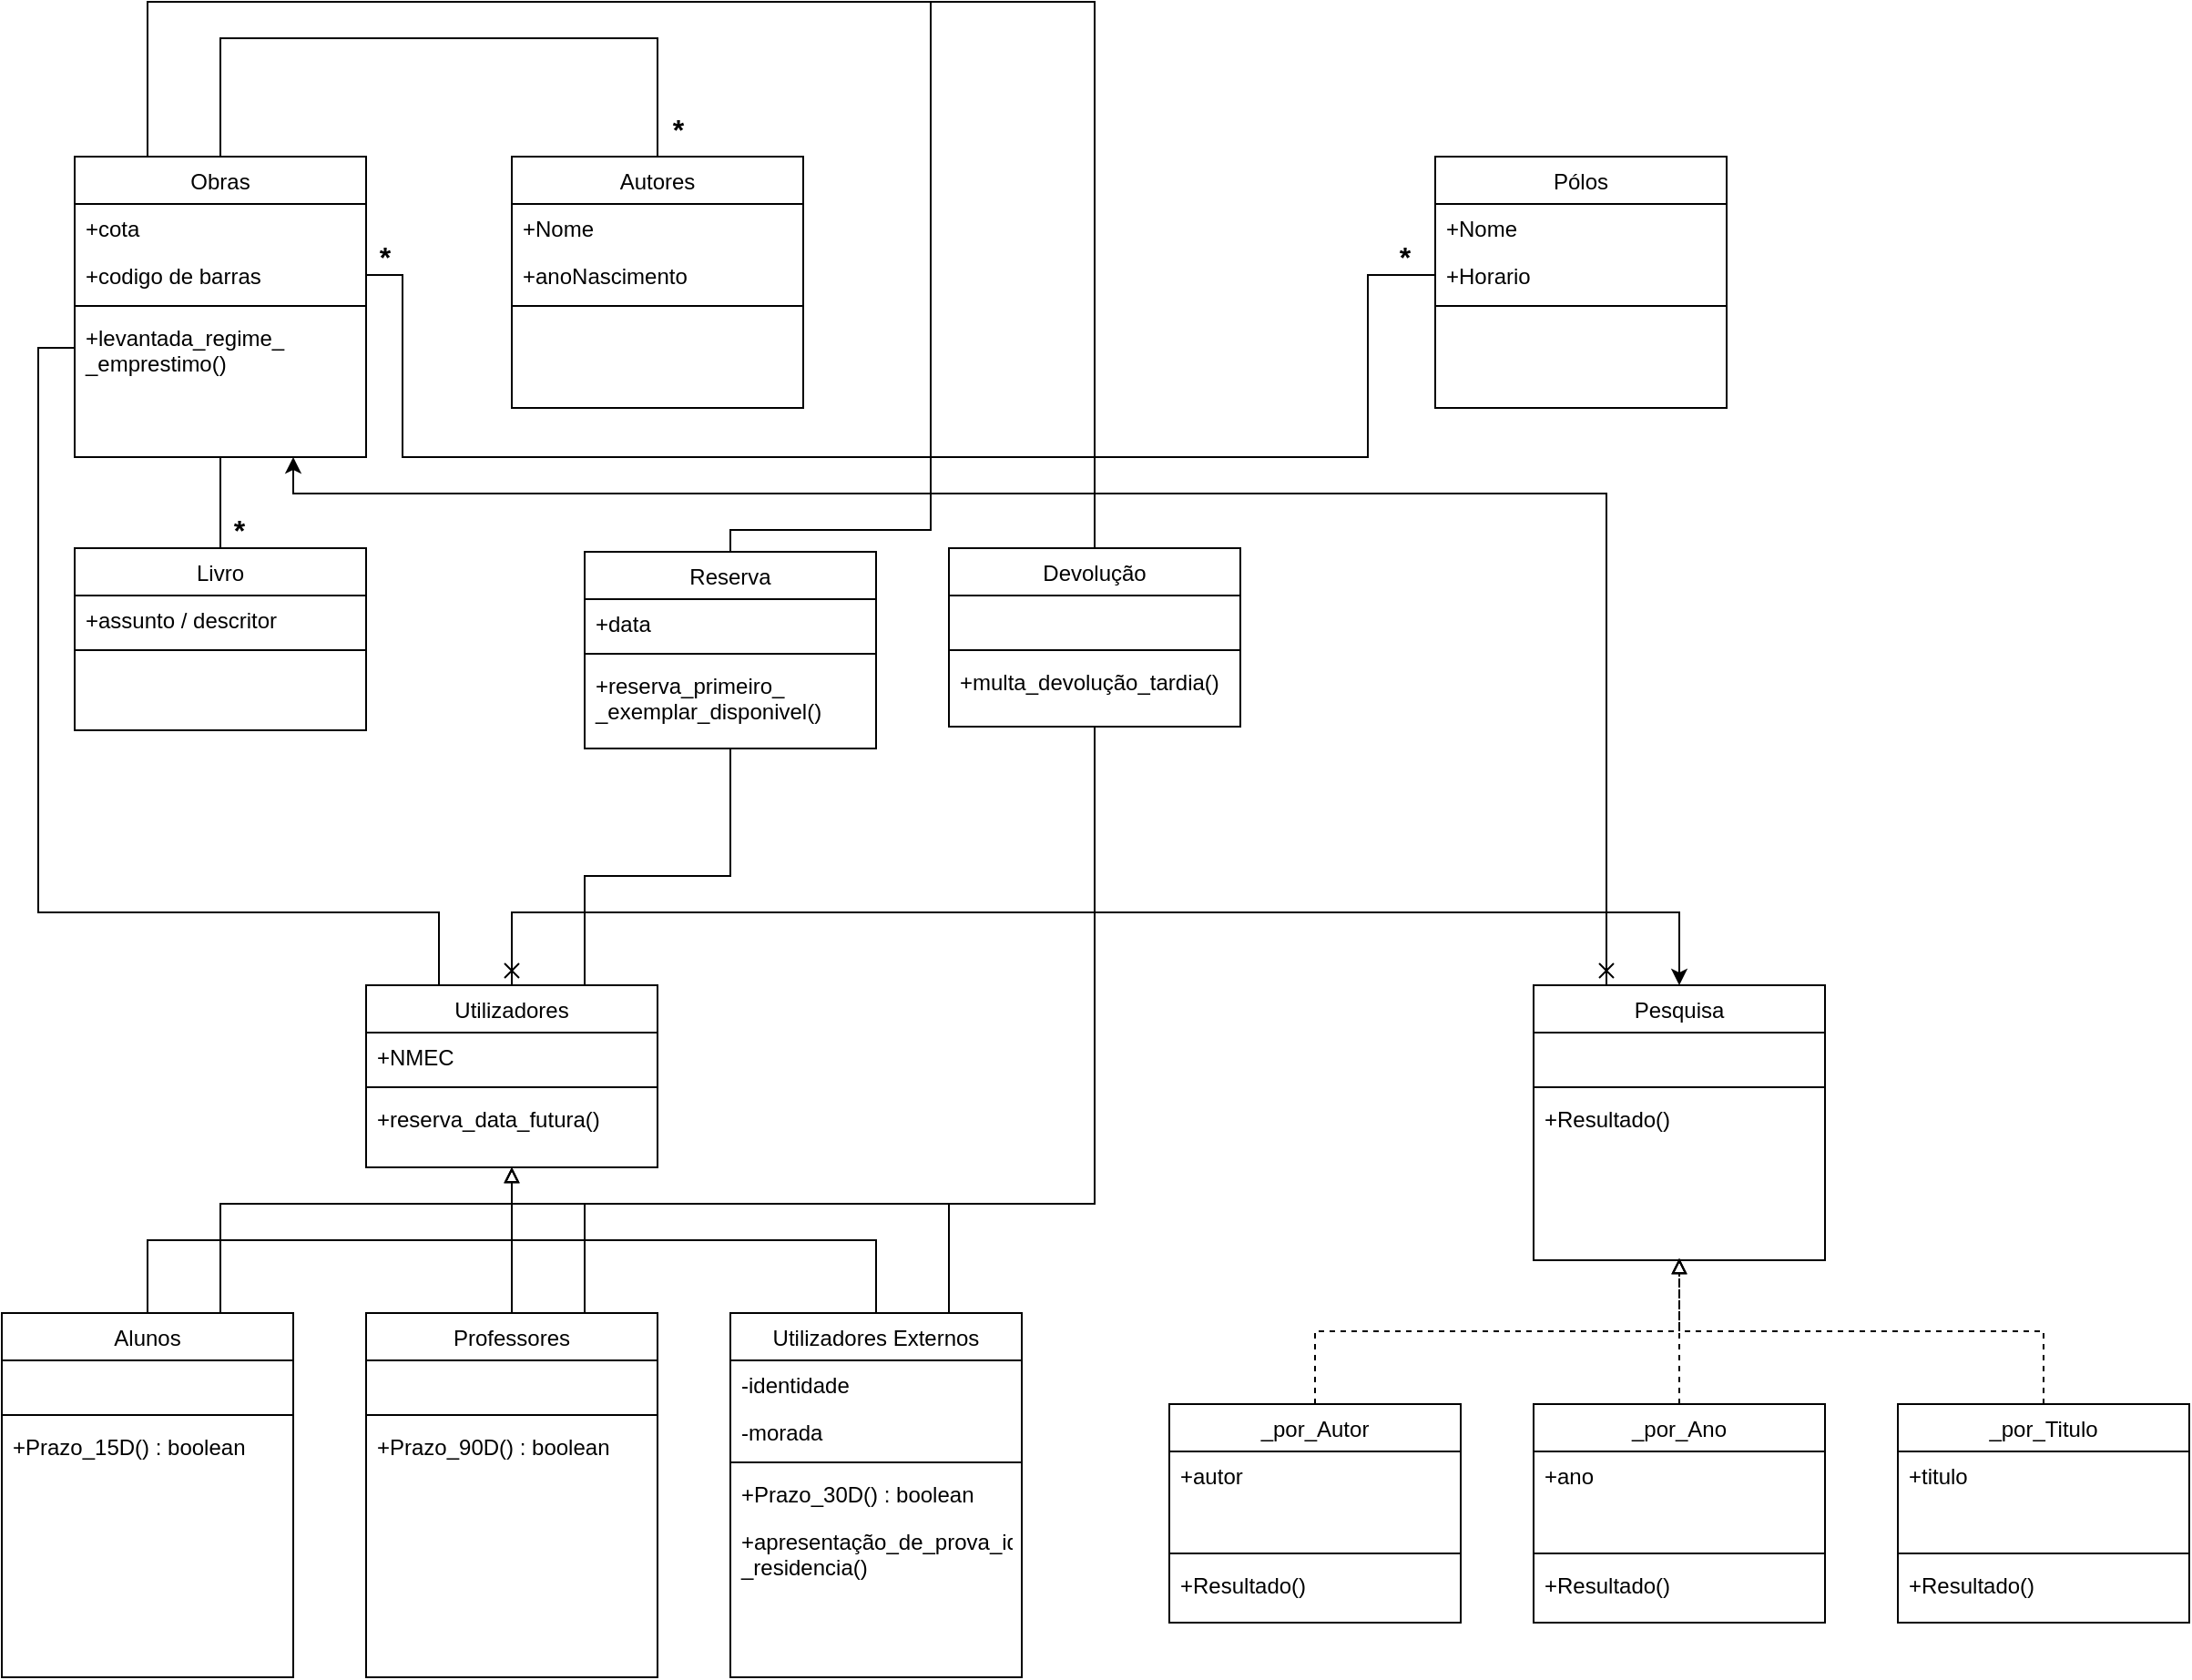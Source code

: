 <mxfile version="16.5.1" type="device" pages="2"><diagram id="C5RBs43oDa-KdzZeNtuy" name="3.2"><mxGraphModel dx="914" dy="857" grid="1" gridSize="10" guides="1" tooltips="1" connect="1" arrows="1" fold="1" page="1" pageScale="1" pageWidth="827" pageHeight="1169" math="0" shadow="0"><root><mxCell id="WIyWlLk6GJQsqaUBKTNV-0"/><mxCell id="WIyWlLk6GJQsqaUBKTNV-1" parent="WIyWlLk6GJQsqaUBKTNV-0"/><mxCell id="gRvbrxSBu24EWQDbQ87c-73" style="edgeStyle=none;rounded=0;orthogonalLoop=1;jettySize=auto;html=1;exitX=0.5;exitY=0;exitDx=0;exitDy=0;entryX=0.5;entryY=0;entryDx=0;entryDy=0;endArrow=none;endFill=0;" edge="1" parent="WIyWlLk6GJQsqaUBKTNV-1" source="gRvbrxSBu24EWQDbQ87c-0" target="gRvbrxSBu24EWQDbQ87c-6"><mxGeometry relative="1" as="geometry"><Array as="points"><mxPoint x="160" y="520"/><mxPoint x="400" y="520"/></Array></mxGeometry></mxCell><mxCell id="ufTHXA8RMbtokE_tUK9N-24" style="edgeStyle=none;rounded=0;sketch=0;orthogonalLoop=1;jettySize=auto;html=1;exitX=0.75;exitY=1;exitDx=0;exitDy=0;entryX=0.25;entryY=0;entryDx=0;entryDy=0;shadow=0;labelBackgroundColor=#FFFFCC;endArrow=cross;endFill=0;startArrow=classic;startFill=1;" edge="1" parent="WIyWlLk6GJQsqaUBKTNV-1" source="gRvbrxSBu24EWQDbQ87c-0" target="gRvbrxSBu24EWQDbQ87c-79"><mxGeometry relative="1" as="geometry"><Array as="points"><mxPoint x="200" y="770"/><mxPoint x="921" y="770"/></Array></mxGeometry></mxCell><mxCell id="gRvbrxSBu24EWQDbQ87c-0" value="Obras" style="swimlane;fontStyle=0;align=center;verticalAlign=top;childLayout=stackLayout;horizontal=1;startSize=26;horizontalStack=0;resizeParent=1;resizeLast=0;collapsible=1;marginBottom=0;rounded=0;shadow=0;strokeWidth=1;" vertex="1" parent="WIyWlLk6GJQsqaUBKTNV-1"><mxGeometry x="80" y="585" width="160" height="165" as="geometry"><mxRectangle x="130" y="380" width="160" height="26" as="alternateBounds"/></mxGeometry></mxCell><mxCell id="gRvbrxSBu24EWQDbQ87c-1" value="+cota" style="text;align=left;verticalAlign=top;spacingLeft=4;spacingRight=4;overflow=hidden;rotatable=0;points=[[0,0.5],[1,0.5]];portConstraint=eastwest;" vertex="1" parent="gRvbrxSBu24EWQDbQ87c-0"><mxGeometry y="26" width="160" height="26" as="geometry"/></mxCell><mxCell id="gRvbrxSBu24EWQDbQ87c-2" value="+codigo de barras" style="text;align=left;verticalAlign=top;spacingLeft=4;spacingRight=4;overflow=hidden;rotatable=0;points=[[0,0.5],[1,0.5]];portConstraint=eastwest;rounded=0;shadow=0;html=0;" vertex="1" parent="gRvbrxSBu24EWQDbQ87c-0"><mxGeometry y="52" width="160" height="26" as="geometry"/></mxCell><mxCell id="gRvbrxSBu24EWQDbQ87c-3" value="" style="line;html=1;strokeWidth=1;align=left;verticalAlign=middle;spacingTop=-1;spacingLeft=3;spacingRight=3;rotatable=0;labelPosition=right;points=[];portConstraint=eastwest;" vertex="1" parent="gRvbrxSBu24EWQDbQ87c-0"><mxGeometry y="78" width="160" height="8" as="geometry"/></mxCell><mxCell id="gRvbrxSBu24EWQDbQ87c-5" value="+levantada_regime_&#10;_emprestimo()" style="text;align=left;verticalAlign=top;spacingLeft=4;spacingRight=4;overflow=hidden;rotatable=0;points=[[0,0.5],[1,0.5]];portConstraint=eastwest;" vertex="1" parent="gRvbrxSBu24EWQDbQ87c-0"><mxGeometry y="86" width="160" height="44" as="geometry"/></mxCell><mxCell id="gRvbrxSBu24EWQDbQ87c-6" value="Autores" style="swimlane;fontStyle=0;align=center;verticalAlign=top;childLayout=stackLayout;horizontal=1;startSize=26;horizontalStack=0;resizeParent=1;resizeLast=0;collapsible=1;marginBottom=0;rounded=0;shadow=0;strokeWidth=1;" vertex="1" parent="WIyWlLk6GJQsqaUBKTNV-1"><mxGeometry x="320" y="585" width="160" height="138" as="geometry"><mxRectangle x="130" y="380" width="160" height="26" as="alternateBounds"/></mxGeometry></mxCell><mxCell id="gRvbrxSBu24EWQDbQ87c-7" value="+Nome" style="text;align=left;verticalAlign=top;spacingLeft=4;spacingRight=4;overflow=hidden;rotatable=0;points=[[0,0.5],[1,0.5]];portConstraint=eastwest;" vertex="1" parent="gRvbrxSBu24EWQDbQ87c-6"><mxGeometry y="26" width="160" height="26" as="geometry"/></mxCell><mxCell id="gRvbrxSBu24EWQDbQ87c-8" value="+anoNascimento" style="text;align=left;verticalAlign=top;spacingLeft=4;spacingRight=4;overflow=hidden;rotatable=0;points=[[0,0.5],[1,0.5]];portConstraint=eastwest;rounded=0;shadow=0;html=0;" vertex="1" parent="gRvbrxSBu24EWQDbQ87c-6"><mxGeometry y="52" width="160" height="26" as="geometry"/></mxCell><mxCell id="gRvbrxSBu24EWQDbQ87c-9" value="" style="line;html=1;strokeWidth=1;align=left;verticalAlign=middle;spacingTop=-1;spacingLeft=3;spacingRight=3;rotatable=0;labelPosition=right;points=[];portConstraint=eastwest;" vertex="1" parent="gRvbrxSBu24EWQDbQ87c-6"><mxGeometry y="78" width="160" height="8" as="geometry"/></mxCell><mxCell id="ufTHXA8RMbtokE_tUK9N-30" style="edgeStyle=orthogonalEdgeStyle;rounded=0;sketch=0;orthogonalLoop=1;jettySize=auto;html=1;exitX=0.75;exitY=0;exitDx=0;exitDy=0;entryX=0.5;entryY=1;entryDx=0;entryDy=0;shadow=0;labelBackgroundColor=#FFFFCC;startArrow=none;startFill=0;endArrow=none;endFill=0;" edge="1" parent="WIyWlLk6GJQsqaUBKTNV-1" source="gRvbrxSBu24EWQDbQ87c-12" target="ufTHXA8RMbtokE_tUK9N-26"><mxGeometry relative="1" as="geometry"><Array as="points"><mxPoint x="360" y="980"/><mxPoint x="440" y="980"/></Array></mxGeometry></mxCell><mxCell id="gRvbrxSBu24EWQDbQ87c-12" value="Utilizadores" style="swimlane;fontStyle=0;align=center;verticalAlign=top;childLayout=stackLayout;horizontal=1;startSize=26;horizontalStack=0;resizeParent=1;resizeLast=0;collapsible=1;marginBottom=0;rounded=0;shadow=0;strokeWidth=1;" vertex="1" parent="WIyWlLk6GJQsqaUBKTNV-1"><mxGeometry x="240" y="1040" width="160" height="100" as="geometry"><mxRectangle x="130" y="380" width="160" height="26" as="alternateBounds"/></mxGeometry></mxCell><mxCell id="gRvbrxSBu24EWQDbQ87c-13" value="+NMEC" style="text;align=left;verticalAlign=top;spacingLeft=4;spacingRight=4;overflow=hidden;rotatable=0;points=[[0,0.5],[1,0.5]];portConstraint=eastwest;" vertex="1" parent="gRvbrxSBu24EWQDbQ87c-12"><mxGeometry y="26" width="160" height="26" as="geometry"/></mxCell><mxCell id="gRvbrxSBu24EWQDbQ87c-15" value="" style="line;html=1;strokeWidth=1;align=left;verticalAlign=middle;spacingTop=-1;spacingLeft=3;spacingRight=3;rotatable=0;labelPosition=right;points=[];portConstraint=eastwest;" vertex="1" parent="gRvbrxSBu24EWQDbQ87c-12"><mxGeometry y="52" width="160" height="8" as="geometry"/></mxCell><mxCell id="gRvbrxSBu24EWQDbQ87c-61" value="+reserva_data_futura()" style="text;align=left;verticalAlign=top;spacingLeft=4;spacingRight=4;overflow=hidden;rotatable=0;points=[[0,0.5],[1,0.5]];portConstraint=eastwest;" vertex="1" parent="gRvbrxSBu24EWQDbQ87c-12"><mxGeometry y="60" width="160" height="26" as="geometry"/></mxCell><mxCell id="gRvbrxSBu24EWQDbQ87c-77" style="edgeStyle=none;rounded=0;orthogonalLoop=1;jettySize=auto;html=1;exitX=0.5;exitY=0;exitDx=0;exitDy=0;fontSize=16;endArrow=none;endFill=0;" edge="1" parent="WIyWlLk6GJQsqaUBKTNV-1" source="gRvbrxSBu24EWQDbQ87c-23" target="gRvbrxSBu24EWQDbQ87c-0"><mxGeometry relative="1" as="geometry"/></mxCell><mxCell id="gRvbrxSBu24EWQDbQ87c-23" value="Livro" style="swimlane;fontStyle=0;align=center;verticalAlign=top;childLayout=stackLayout;horizontal=1;startSize=26;horizontalStack=0;resizeParent=1;resizeLast=0;collapsible=1;marginBottom=0;rounded=0;shadow=0;strokeWidth=1;" vertex="1" parent="WIyWlLk6GJQsqaUBKTNV-1"><mxGeometry x="80" y="800" width="160" height="100" as="geometry"><mxRectangle x="130" y="380" width="160" height="26" as="alternateBounds"/></mxGeometry></mxCell><mxCell id="gRvbrxSBu24EWQDbQ87c-24" value="+assunto / descritor" style="text;align=left;verticalAlign=top;spacingLeft=4;spacingRight=4;overflow=hidden;rotatable=0;points=[[0,0.5],[1,0.5]];portConstraint=eastwest;" vertex="1" parent="gRvbrxSBu24EWQDbQ87c-23"><mxGeometry y="26" width="160" height="26" as="geometry"/></mxCell><mxCell id="gRvbrxSBu24EWQDbQ87c-26" value="" style="line;html=1;strokeWidth=1;align=left;verticalAlign=middle;spacingTop=-1;spacingLeft=3;spacingRight=3;rotatable=0;labelPosition=right;points=[];portConstraint=eastwest;" vertex="1" parent="gRvbrxSBu24EWQDbQ87c-23"><mxGeometry y="52" width="160" height="8" as="geometry"/></mxCell><mxCell id="gRvbrxSBu24EWQDbQ87c-70" style="rounded=0;orthogonalLoop=1;jettySize=auto;html=1;exitX=0.5;exitY=0;exitDx=0;exitDy=0;endArrow=block;endFill=0;" edge="1" parent="WIyWlLk6GJQsqaUBKTNV-1" source="gRvbrxSBu24EWQDbQ87c-29"><mxGeometry relative="1" as="geometry"><mxPoint x="320" y="1140" as="targetPoint"/><Array as="points"><mxPoint x="120" y="1180"/><mxPoint x="320" y="1180"/></Array></mxGeometry></mxCell><mxCell id="gRvbrxSBu24EWQDbQ87c-29" value="Alunos" style="swimlane;fontStyle=0;align=center;verticalAlign=top;childLayout=stackLayout;horizontal=1;startSize=26;horizontalStack=0;resizeParent=1;resizeLast=0;collapsible=1;marginBottom=0;rounded=0;shadow=0;strokeWidth=1;" vertex="1" parent="WIyWlLk6GJQsqaUBKTNV-1"><mxGeometry x="40" y="1220" width="160" height="200" as="geometry"><mxRectangle x="130" y="380" width="160" height="26" as="alternateBounds"/></mxGeometry></mxCell><mxCell id="gRvbrxSBu24EWQDbQ87c-30" value="    " style="text;align=left;verticalAlign=top;spacingLeft=4;spacingRight=4;overflow=hidden;rotatable=0;points=[[0,0.5],[1,0.5]];portConstraint=eastwest;" vertex="1" parent="gRvbrxSBu24EWQDbQ87c-29"><mxGeometry y="26" width="160" height="26" as="geometry"/></mxCell><mxCell id="gRvbrxSBu24EWQDbQ87c-32" value="" style="line;html=1;strokeWidth=1;align=left;verticalAlign=middle;spacingTop=-1;spacingLeft=3;spacingRight=3;rotatable=0;labelPosition=right;points=[];portConstraint=eastwest;" vertex="1" parent="gRvbrxSBu24EWQDbQ87c-29"><mxGeometry y="52" width="160" height="8" as="geometry"/></mxCell><mxCell id="ufTHXA8RMbtokE_tUK9N-32" value="+Prazo_15D() : boolean" style="text;align=left;verticalAlign=top;spacingLeft=4;spacingRight=4;overflow=hidden;rotatable=0;points=[[0,0.5],[1,0.5]];portConstraint=eastwest;" vertex="1" parent="gRvbrxSBu24EWQDbQ87c-29"><mxGeometry y="60" width="160" height="26" as="geometry"/></mxCell><mxCell id="gRvbrxSBu24EWQDbQ87c-69" style="edgeStyle=elbowEdgeStyle;rounded=0;orthogonalLoop=1;jettySize=auto;html=1;exitX=0.5;exitY=0;exitDx=0;exitDy=0;entryX=0.5;entryY=1;entryDx=0;entryDy=0;endArrow=block;endFill=0;" edge="1" parent="WIyWlLk6GJQsqaUBKTNV-1" source="gRvbrxSBu24EWQDbQ87c-37" target="gRvbrxSBu24EWQDbQ87c-12"><mxGeometry relative="1" as="geometry"/></mxCell><mxCell id="gRvbrxSBu24EWQDbQ87c-37" value="Professores" style="swimlane;fontStyle=0;align=center;verticalAlign=top;childLayout=stackLayout;horizontal=1;startSize=26;horizontalStack=0;resizeParent=1;resizeLast=0;collapsible=1;marginBottom=0;rounded=0;shadow=0;strokeWidth=1;" vertex="1" parent="WIyWlLk6GJQsqaUBKTNV-1"><mxGeometry x="240" y="1220" width="160" height="200" as="geometry"><mxRectangle x="130" y="380" width="160" height="26" as="alternateBounds"/></mxGeometry></mxCell><mxCell id="gRvbrxSBu24EWQDbQ87c-39" value="    " style="text;align=left;verticalAlign=top;spacingLeft=4;spacingRight=4;overflow=hidden;rotatable=0;points=[[0,0.5],[1,0.5]];portConstraint=eastwest;rounded=0;shadow=0;html=0;" vertex="1" parent="gRvbrxSBu24EWQDbQ87c-37"><mxGeometry y="26" width="160" height="26" as="geometry"/></mxCell><mxCell id="gRvbrxSBu24EWQDbQ87c-40" value="" style="line;html=1;strokeWidth=1;align=left;verticalAlign=middle;spacingTop=-1;spacingLeft=3;spacingRight=3;rotatable=0;labelPosition=right;points=[];portConstraint=eastwest;" vertex="1" parent="gRvbrxSBu24EWQDbQ87c-37"><mxGeometry y="52" width="160" height="8" as="geometry"/></mxCell><mxCell id="ufTHXA8RMbtokE_tUK9N-33" value="+Prazo_90D() : boolean" style="text;align=left;verticalAlign=top;spacingLeft=4;spacingRight=4;overflow=hidden;rotatable=0;points=[[0,0.5],[1,0.5]];portConstraint=eastwest;" vertex="1" parent="gRvbrxSBu24EWQDbQ87c-37"><mxGeometry y="60" width="160" height="26" as="geometry"/></mxCell><mxCell id="gRvbrxSBu24EWQDbQ87c-71" style="rounded=0;orthogonalLoop=1;jettySize=auto;html=1;exitX=0.5;exitY=0;exitDx=0;exitDy=0;endArrow=block;endFill=0;" edge="1" parent="WIyWlLk6GJQsqaUBKTNV-1" source="gRvbrxSBu24EWQDbQ87c-45"><mxGeometry relative="1" as="geometry"><mxPoint x="320" y="1140" as="targetPoint"/><Array as="points"><mxPoint x="520" y="1180"/><mxPoint x="320" y="1180"/></Array></mxGeometry></mxCell><mxCell id="gRvbrxSBu24EWQDbQ87c-45" value="Utilizadores Externos" style="swimlane;fontStyle=0;align=center;verticalAlign=top;childLayout=stackLayout;horizontal=1;startSize=26;horizontalStack=0;resizeParent=1;resizeLast=0;collapsible=1;marginBottom=0;rounded=0;shadow=0;strokeWidth=1;" vertex="1" parent="WIyWlLk6GJQsqaUBKTNV-1"><mxGeometry x="440" y="1220" width="160" height="200" as="geometry"><mxRectangle x="130" y="380" width="160" height="26" as="alternateBounds"/></mxGeometry></mxCell><mxCell id="gRvbrxSBu24EWQDbQ87c-47" value="-identidade" style="text;align=left;verticalAlign=top;spacingLeft=4;spacingRight=4;overflow=hidden;rotatable=0;points=[[0,0.5],[1,0.5]];portConstraint=eastwest;rounded=0;shadow=0;html=0;" vertex="1" parent="gRvbrxSBu24EWQDbQ87c-45"><mxGeometry y="26" width="160" height="26" as="geometry"/></mxCell><mxCell id="gRvbrxSBu24EWQDbQ87c-59" value="-morada" style="text;align=left;verticalAlign=top;spacingLeft=4;spacingRight=4;overflow=hidden;rotatable=0;points=[[0,0.5],[1,0.5]];portConstraint=eastwest;rounded=0;shadow=0;html=0;" vertex="1" parent="gRvbrxSBu24EWQDbQ87c-45"><mxGeometry y="52" width="160" height="26" as="geometry"/></mxCell><mxCell id="gRvbrxSBu24EWQDbQ87c-48" value="" style="line;html=1;strokeWidth=1;align=left;verticalAlign=middle;spacingTop=-1;spacingLeft=3;spacingRight=3;rotatable=0;labelPosition=right;points=[];portConstraint=eastwest;" vertex="1" parent="gRvbrxSBu24EWQDbQ87c-45"><mxGeometry y="78" width="160" height="8" as="geometry"/></mxCell><mxCell id="ufTHXA8RMbtokE_tUK9N-34" value="+Prazo_30D() : boolean" style="text;align=left;verticalAlign=top;spacingLeft=4;spacingRight=4;overflow=hidden;rotatable=0;points=[[0,0.5],[1,0.5]];portConstraint=eastwest;" vertex="1" parent="gRvbrxSBu24EWQDbQ87c-45"><mxGeometry y="86" width="160" height="26" as="geometry"/></mxCell><mxCell id="gRvbrxSBu24EWQDbQ87c-60" value="+apresentação_de_prova_id_&#10;_residencia()" style="text;align=left;verticalAlign=top;spacingLeft=4;spacingRight=4;overflow=hidden;rotatable=0;points=[[0,0.5],[1,0.5]];portConstraint=eastwest;rounded=0;shadow=0;html=0;" vertex="1" parent="gRvbrxSBu24EWQDbQ87c-45"><mxGeometry y="112" width="160" height="38" as="geometry"/></mxCell><mxCell id="ufTHXA8RMbtokE_tUK9N-36" style="edgeStyle=orthogonalEdgeStyle;rounded=0;sketch=0;orthogonalLoop=1;jettySize=auto;html=1;exitX=0.5;exitY=0;exitDx=0;exitDy=0;entryX=0.25;entryY=0;entryDx=0;entryDy=0;shadow=0;labelBackgroundColor=#FFFFCC;startArrow=none;startFill=0;endArrow=none;endFill=0;" edge="1" parent="WIyWlLk6GJQsqaUBKTNV-1" source="gRvbrxSBu24EWQDbQ87c-53" target="gRvbrxSBu24EWQDbQ87c-0"><mxGeometry relative="1" as="geometry"><Array as="points"><mxPoint x="640" y="500"/><mxPoint x="120" y="500"/></Array></mxGeometry></mxCell><mxCell id="ufTHXA8RMbtokE_tUK9N-37" style="edgeStyle=orthogonalEdgeStyle;rounded=0;sketch=0;orthogonalLoop=1;jettySize=auto;html=1;exitX=0.5;exitY=1;exitDx=0;exitDy=0;entryX=0.75;entryY=0;entryDx=0;entryDy=0;shadow=0;labelBackgroundColor=#FFFFCC;startArrow=none;startFill=0;endArrow=none;endFill=0;" edge="1" parent="WIyWlLk6GJQsqaUBKTNV-1" source="gRvbrxSBu24EWQDbQ87c-53" target="gRvbrxSBu24EWQDbQ87c-45"><mxGeometry relative="1" as="geometry"><Array as="points"><mxPoint x="640" y="1160"/><mxPoint x="560" y="1160"/></Array></mxGeometry></mxCell><mxCell id="ufTHXA8RMbtokE_tUK9N-39" style="edgeStyle=orthogonalEdgeStyle;rounded=0;sketch=0;orthogonalLoop=1;jettySize=auto;html=1;exitX=0.5;exitY=1;exitDx=0;exitDy=0;entryX=0.75;entryY=0;entryDx=0;entryDy=0;shadow=0;labelBackgroundColor=#FFFFCC;startArrow=none;startFill=0;endArrow=none;endFill=0;" edge="1" parent="WIyWlLk6GJQsqaUBKTNV-1" source="gRvbrxSBu24EWQDbQ87c-53" target="gRvbrxSBu24EWQDbQ87c-37"><mxGeometry relative="1" as="geometry"><Array as="points"><mxPoint x="640" y="1160"/><mxPoint x="360" y="1160"/></Array></mxGeometry></mxCell><mxCell id="ufTHXA8RMbtokE_tUK9N-40" style="edgeStyle=orthogonalEdgeStyle;rounded=0;sketch=0;orthogonalLoop=1;jettySize=auto;html=1;exitX=0.5;exitY=1;exitDx=0;exitDy=0;entryX=0.75;entryY=0;entryDx=0;entryDy=0;shadow=0;labelBackgroundColor=#FFFFCC;startArrow=none;startFill=0;endArrow=none;endFill=0;" edge="1" parent="WIyWlLk6GJQsqaUBKTNV-1" source="gRvbrxSBu24EWQDbQ87c-53" target="gRvbrxSBu24EWQDbQ87c-29"><mxGeometry relative="1" as="geometry"><Array as="points"><mxPoint x="640" y="1160"/><mxPoint x="160" y="1160"/></Array></mxGeometry></mxCell><mxCell id="gRvbrxSBu24EWQDbQ87c-53" value="Devolução" style="swimlane;fontStyle=0;align=center;verticalAlign=top;childLayout=stackLayout;horizontal=1;startSize=26;horizontalStack=0;resizeParent=1;resizeLast=0;collapsible=1;marginBottom=0;rounded=0;shadow=0;strokeWidth=1;" vertex="1" parent="WIyWlLk6GJQsqaUBKTNV-1"><mxGeometry x="560" y="800" width="160" height="98" as="geometry"><mxRectangle x="130" y="380" width="160" height="26" as="alternateBounds"/></mxGeometry></mxCell><mxCell id="gRvbrxSBu24EWQDbQ87c-55" value=" " style="text;align=left;verticalAlign=top;spacingLeft=4;spacingRight=4;overflow=hidden;rotatable=0;points=[[0,0.5],[1,0.5]];portConstraint=eastwest;rounded=0;shadow=0;html=0;" vertex="1" parent="gRvbrxSBu24EWQDbQ87c-53"><mxGeometry y="26" width="160" height="26" as="geometry"/></mxCell><mxCell id="gRvbrxSBu24EWQDbQ87c-56" value="" style="line;html=1;strokeWidth=1;align=left;verticalAlign=middle;spacingTop=-1;spacingLeft=3;spacingRight=3;rotatable=0;labelPosition=right;points=[];portConstraint=eastwest;" vertex="1" parent="gRvbrxSBu24EWQDbQ87c-53"><mxGeometry y="52" width="160" height="8" as="geometry"/></mxCell><mxCell id="gRvbrxSBu24EWQDbQ87c-58" value="+multa_devolução_tardia()" style="text;align=left;verticalAlign=top;spacingLeft=4;spacingRight=4;overflow=hidden;rotatable=0;points=[[0,0.5],[1,0.5]];portConstraint=eastwest;" vertex="1" parent="gRvbrxSBu24EWQDbQ87c-53"><mxGeometry y="60" width="160" height="26" as="geometry"/></mxCell><mxCell id="gRvbrxSBu24EWQDbQ87c-63" value="Pólos" style="swimlane;fontStyle=0;align=center;verticalAlign=top;childLayout=stackLayout;horizontal=1;startSize=26;horizontalStack=0;resizeParent=1;resizeLast=0;collapsible=1;marginBottom=0;rounded=0;shadow=0;strokeWidth=1;" vertex="1" parent="WIyWlLk6GJQsqaUBKTNV-1"><mxGeometry x="827" y="585" width="160" height="138" as="geometry"><mxRectangle x="130" y="380" width="160" height="26" as="alternateBounds"/></mxGeometry></mxCell><mxCell id="gRvbrxSBu24EWQDbQ87c-64" value="+Nome" style="text;align=left;verticalAlign=top;spacingLeft=4;spacingRight=4;overflow=hidden;rotatable=0;points=[[0,0.5],[1,0.5]];portConstraint=eastwest;" vertex="1" parent="gRvbrxSBu24EWQDbQ87c-63"><mxGeometry y="26" width="160" height="26" as="geometry"/></mxCell><mxCell id="gRvbrxSBu24EWQDbQ87c-65" value="+Horario" style="text;align=left;verticalAlign=top;spacingLeft=4;spacingRight=4;overflow=hidden;rotatable=0;points=[[0,0.5],[1,0.5]];portConstraint=eastwest;rounded=0;shadow=0;html=0;" vertex="1" parent="gRvbrxSBu24EWQDbQ87c-63"><mxGeometry y="52" width="160" height="26" as="geometry"/></mxCell><mxCell id="gRvbrxSBu24EWQDbQ87c-66" value="" style="line;html=1;strokeWidth=1;align=left;verticalAlign=middle;spacingTop=-1;spacingLeft=3;spacingRight=3;rotatable=0;labelPosition=right;points=[];portConstraint=eastwest;" vertex="1" parent="gRvbrxSBu24EWQDbQ87c-63"><mxGeometry y="78" width="160" height="8" as="geometry"/></mxCell><mxCell id="gRvbrxSBu24EWQDbQ87c-74" value="&lt;b&gt;&lt;font style=&quot;font-size: 16px&quot;&gt;*&lt;/font&gt;&lt;/b&gt;" style="text;html=1;resizable=0;autosize=1;align=center;verticalAlign=middle;points=[];fillColor=none;strokeColor=none;rounded=0;" vertex="1" parent="WIyWlLk6GJQsqaUBKTNV-1"><mxGeometry x="401" y="560" width="20" height="20" as="geometry"/></mxCell><mxCell id="gRvbrxSBu24EWQDbQ87c-78" value="&lt;b&gt;&lt;font style=&quot;font-size: 16px&quot;&gt;*&lt;/font&gt;&lt;/b&gt;" style="text;html=1;resizable=0;autosize=1;align=center;verticalAlign=middle;points=[];fillColor=none;strokeColor=none;rounded=0;" vertex="1" parent="WIyWlLk6GJQsqaUBKTNV-1"><mxGeometry x="160" y="780" width="20" height="20" as="geometry"/></mxCell><mxCell id="ufTHXA8RMbtokE_tUK9N-23" style="edgeStyle=none;rounded=0;sketch=0;orthogonalLoop=1;jettySize=auto;html=1;exitX=0.5;exitY=0;exitDx=0;exitDy=0;entryX=0.5;entryY=0;entryDx=0;entryDy=0;shadow=0;labelBackgroundColor=#FFFFCC;endArrow=cross;endFill=0;startArrow=classic;startFill=1;" edge="1" parent="WIyWlLk6GJQsqaUBKTNV-1" source="gRvbrxSBu24EWQDbQ87c-79" target="gRvbrxSBu24EWQDbQ87c-12"><mxGeometry relative="1" as="geometry"><Array as="points"><mxPoint x="961" y="1000"/><mxPoint x="640" y="1000"/><mxPoint x="320" y="1000"/></Array></mxGeometry></mxCell><mxCell id="gRvbrxSBu24EWQDbQ87c-79" value="Pesquisa" style="swimlane;fontStyle=0;align=center;verticalAlign=top;childLayout=stackLayout;horizontal=1;startSize=26;horizontalStack=0;resizeParent=1;resizeLast=0;collapsible=1;marginBottom=0;rounded=0;shadow=0;strokeWidth=1;" vertex="1" parent="WIyWlLk6GJQsqaUBKTNV-1"><mxGeometry x="881" y="1040" width="160" height="151" as="geometry"><mxRectangle x="130" y="380" width="160" height="26" as="alternateBounds"/></mxGeometry></mxCell><mxCell id="gRvbrxSBu24EWQDbQ87c-83" value=" " style="text;align=left;verticalAlign=top;spacingLeft=4;spacingRight=4;overflow=hidden;rotatable=0;points=[[0,0.5],[1,0.5]];portConstraint=eastwest;" vertex="1" parent="gRvbrxSBu24EWQDbQ87c-79"><mxGeometry y="26" width="160" height="26" as="geometry"/></mxCell><mxCell id="gRvbrxSBu24EWQDbQ87c-81" value="" style="line;html=1;strokeWidth=1;align=left;verticalAlign=middle;spacingTop=-1;spacingLeft=3;spacingRight=3;rotatable=0;labelPosition=right;points=[];portConstraint=eastwest;" vertex="1" parent="gRvbrxSBu24EWQDbQ87c-79"><mxGeometry y="52" width="160" height="8" as="geometry"/></mxCell><mxCell id="vzL4YjcJV0MBEVpHpyrh-0" value="+Resultado()" style="text;align=left;verticalAlign=top;spacingLeft=4;spacingRight=4;overflow=hidden;rotatable=0;points=[[0,0.5],[1,0.5]];portConstraint=eastwest;" vertex="1" parent="gRvbrxSBu24EWQDbQ87c-79"><mxGeometry y="60" width="160" height="26" as="geometry"/></mxCell><mxCell id="ufTHXA8RMbtokE_tUK9N-0" style="rounded=0;orthogonalLoop=1;jettySize=auto;html=1;exitX=0.5;exitY=0;exitDx=0;exitDy=0;endArrow=block;endFill=0;dashed=1;" edge="1" parent="WIyWlLk6GJQsqaUBKTNV-1" source="ufTHXA8RMbtokE_tUK9N-1"><mxGeometry relative="1" as="geometry"><mxPoint x="961" y="1190" as="targetPoint"/><Array as="points"><mxPoint x="761" y="1230"/><mxPoint x="961" y="1230"/></Array></mxGeometry></mxCell><mxCell id="ufTHXA8RMbtokE_tUK9N-1" value="_por_Autor" style="swimlane;fontStyle=0;align=center;verticalAlign=top;childLayout=stackLayout;horizontal=1;startSize=26;horizontalStack=0;resizeParent=1;resizeLast=0;collapsible=1;marginBottom=0;rounded=0;shadow=0;strokeWidth=1;" vertex="1" parent="WIyWlLk6GJQsqaUBKTNV-1"><mxGeometry x="681" y="1270" width="160" height="120" as="geometry"><mxRectangle x="130" y="380" width="160" height="26" as="alternateBounds"/></mxGeometry></mxCell><mxCell id="ufTHXA8RMbtokE_tUK9N-2" value="+autor" style="text;align=left;verticalAlign=top;spacingLeft=4;spacingRight=4;overflow=hidden;rotatable=0;points=[[0,0.5],[1,0.5]];portConstraint=eastwest;" vertex="1" parent="ufTHXA8RMbtokE_tUK9N-1"><mxGeometry y="26" width="160" height="26" as="geometry"/></mxCell><mxCell id="ufTHXA8RMbtokE_tUK9N-3" value=" " style="text;align=left;verticalAlign=top;spacingLeft=4;spacingRight=4;overflow=hidden;rotatable=0;points=[[0,0.5],[1,0.5]];portConstraint=eastwest;rounded=0;shadow=0;html=0;" vertex="1" parent="ufTHXA8RMbtokE_tUK9N-1"><mxGeometry y="52" width="160" height="26" as="geometry"/></mxCell><mxCell id="ufTHXA8RMbtokE_tUK9N-4" value="" style="line;html=1;strokeWidth=1;align=left;verticalAlign=middle;spacingTop=-1;spacingLeft=3;spacingRight=3;rotatable=0;labelPosition=right;points=[];portConstraint=eastwest;" vertex="1" parent="ufTHXA8RMbtokE_tUK9N-1"><mxGeometry y="78" width="160" height="8" as="geometry"/></mxCell><mxCell id="ufTHXA8RMbtokE_tUK9N-17" value="+Resultado()" style="text;align=left;verticalAlign=top;spacingLeft=4;spacingRight=4;overflow=hidden;rotatable=0;points=[[0,0.5],[1,0.5]];portConstraint=eastwest;" vertex="1" parent="ufTHXA8RMbtokE_tUK9N-1"><mxGeometry y="86" width="160" height="26" as="geometry"/></mxCell><mxCell id="ufTHXA8RMbtokE_tUK9N-5" style="edgeStyle=elbowEdgeStyle;rounded=0;orthogonalLoop=1;jettySize=auto;html=1;exitX=0.5;exitY=0;exitDx=0;exitDy=0;entryX=0.5;entryY=1;entryDx=0;entryDy=0;endArrow=block;endFill=0;dashed=1;" edge="1" parent="WIyWlLk6GJQsqaUBKTNV-1" source="ufTHXA8RMbtokE_tUK9N-6"><mxGeometry relative="1" as="geometry"><mxPoint x="961" y="1190" as="targetPoint"/></mxGeometry></mxCell><mxCell id="ufTHXA8RMbtokE_tUK9N-6" value="_por_Ano" style="swimlane;fontStyle=0;align=center;verticalAlign=top;childLayout=stackLayout;horizontal=1;startSize=26;horizontalStack=0;resizeParent=1;resizeLast=0;collapsible=1;marginBottom=0;rounded=0;shadow=0;strokeWidth=1;" vertex="1" parent="WIyWlLk6GJQsqaUBKTNV-1"><mxGeometry x="881" y="1270" width="160" height="120" as="geometry"><mxRectangle x="130" y="380" width="160" height="26" as="alternateBounds"/></mxGeometry></mxCell><mxCell id="ufTHXA8RMbtokE_tUK9N-7" value="+ano" style="text;align=left;verticalAlign=top;spacingLeft=4;spacingRight=4;overflow=hidden;rotatable=0;points=[[0,0.5],[1,0.5]];portConstraint=eastwest;" vertex="1" parent="ufTHXA8RMbtokE_tUK9N-6"><mxGeometry y="26" width="160" height="26" as="geometry"/></mxCell><mxCell id="ufTHXA8RMbtokE_tUK9N-8" value=" " style="text;align=left;verticalAlign=top;spacingLeft=4;spacingRight=4;overflow=hidden;rotatable=0;points=[[0,0.5],[1,0.5]];portConstraint=eastwest;rounded=0;shadow=0;html=0;" vertex="1" parent="ufTHXA8RMbtokE_tUK9N-6"><mxGeometry y="52" width="160" height="26" as="geometry"/></mxCell><mxCell id="ufTHXA8RMbtokE_tUK9N-9" value="" style="line;html=1;strokeWidth=1;align=left;verticalAlign=middle;spacingTop=-1;spacingLeft=3;spacingRight=3;rotatable=0;labelPosition=right;points=[];portConstraint=eastwest;" vertex="1" parent="ufTHXA8RMbtokE_tUK9N-6"><mxGeometry y="78" width="160" height="8" as="geometry"/></mxCell><mxCell id="ufTHXA8RMbtokE_tUK9N-18" value="+Resultado()" style="text;align=left;verticalAlign=top;spacingLeft=4;spacingRight=4;overflow=hidden;rotatable=0;points=[[0,0.5],[1,0.5]];portConstraint=eastwest;" vertex="1" parent="ufTHXA8RMbtokE_tUK9N-6"><mxGeometry y="86" width="160" height="26" as="geometry"/></mxCell><mxCell id="ufTHXA8RMbtokE_tUK9N-10" style="rounded=0;orthogonalLoop=1;jettySize=auto;html=1;exitX=0.5;exitY=0;exitDx=0;exitDy=0;endArrow=block;endFill=0;dashed=1;" edge="1" parent="WIyWlLk6GJQsqaUBKTNV-1" source="ufTHXA8RMbtokE_tUK9N-11"><mxGeometry relative="1" as="geometry"><mxPoint x="961" y="1190" as="targetPoint"/><Array as="points"><mxPoint x="1161" y="1230"/><mxPoint x="961" y="1230"/></Array></mxGeometry></mxCell><mxCell id="ufTHXA8RMbtokE_tUK9N-11" value="_por_Titulo" style="swimlane;fontStyle=0;align=center;verticalAlign=top;childLayout=stackLayout;horizontal=1;startSize=26;horizontalStack=0;resizeParent=1;resizeLast=0;collapsible=1;marginBottom=0;rounded=0;shadow=0;strokeWidth=1;" vertex="1" parent="WIyWlLk6GJQsqaUBKTNV-1"><mxGeometry x="1081" y="1270" width="160" height="120" as="geometry"><mxRectangle x="130" y="380" width="160" height="26" as="alternateBounds"/></mxGeometry></mxCell><mxCell id="ufTHXA8RMbtokE_tUK9N-12" value="+titulo" style="text;align=left;verticalAlign=top;spacingLeft=4;spacingRight=4;overflow=hidden;rotatable=0;points=[[0,0.5],[1,0.5]];portConstraint=eastwest;" vertex="1" parent="ufTHXA8RMbtokE_tUK9N-11"><mxGeometry y="26" width="160" height="26" as="geometry"/></mxCell><mxCell id="ufTHXA8RMbtokE_tUK9N-13" value=" " style="text;align=left;verticalAlign=top;spacingLeft=4;spacingRight=4;overflow=hidden;rotatable=0;points=[[0,0.5],[1,0.5]];portConstraint=eastwest;rounded=0;shadow=0;html=0;" vertex="1" parent="ufTHXA8RMbtokE_tUK9N-11"><mxGeometry y="52" width="160" height="26" as="geometry"/></mxCell><mxCell id="ufTHXA8RMbtokE_tUK9N-15" value="" style="line;html=1;strokeWidth=1;align=left;verticalAlign=middle;spacingTop=-1;spacingLeft=3;spacingRight=3;rotatable=0;labelPosition=right;points=[];portConstraint=eastwest;" vertex="1" parent="ufTHXA8RMbtokE_tUK9N-11"><mxGeometry y="78" width="160" height="8" as="geometry"/></mxCell><mxCell id="ufTHXA8RMbtokE_tUK9N-19" value="+Resultado()" style="text;align=left;verticalAlign=top;spacingLeft=4;spacingRight=4;overflow=hidden;rotatable=0;points=[[0,0.5],[1,0.5]];portConstraint=eastwest;" vertex="1" parent="ufTHXA8RMbtokE_tUK9N-11"><mxGeometry y="86" width="160" height="26" as="geometry"/></mxCell><mxCell id="ufTHXA8RMbtokE_tUK9N-20" style="edgeStyle=orthogonalEdgeStyle;rounded=0;sketch=0;orthogonalLoop=1;jettySize=auto;html=1;exitX=1;exitY=0.5;exitDx=0;exitDy=0;entryX=0;entryY=0.5;entryDx=0;entryDy=0;shadow=0;labelBackgroundColor=#FFFFCC;endArrow=none;endFill=0;" edge="1" parent="WIyWlLk6GJQsqaUBKTNV-1" source="gRvbrxSBu24EWQDbQ87c-2" target="gRvbrxSBu24EWQDbQ87c-65"><mxGeometry relative="1" as="geometry"><Array as="points"><mxPoint x="260" y="650"/><mxPoint x="260" y="750"/><mxPoint x="790" y="750"/><mxPoint x="790" y="650"/></Array></mxGeometry></mxCell><mxCell id="ufTHXA8RMbtokE_tUK9N-21" value="&lt;b&gt;&lt;font style=&quot;font-size: 16px&quot;&gt;*&lt;/font&gt;&lt;/b&gt;" style="text;html=1;resizable=0;autosize=1;align=center;verticalAlign=middle;points=[];fillColor=none;strokeColor=none;rounded=0;" vertex="1" parent="WIyWlLk6GJQsqaUBKTNV-1"><mxGeometry x="800" y="630" width="20" height="20" as="geometry"/></mxCell><mxCell id="ufTHXA8RMbtokE_tUK9N-22" value="&lt;b&gt;&lt;font style=&quot;font-size: 16px&quot;&gt;*&lt;/font&gt;&lt;/b&gt;" style="text;html=1;resizable=0;autosize=1;align=center;verticalAlign=middle;points=[];fillColor=none;strokeColor=none;rounded=0;" vertex="1" parent="WIyWlLk6GJQsqaUBKTNV-1"><mxGeometry x="240" y="630" width="20" height="20" as="geometry"/></mxCell><mxCell id="ufTHXA8RMbtokE_tUK9N-25" style="edgeStyle=orthogonalEdgeStyle;rounded=0;sketch=0;orthogonalLoop=1;jettySize=auto;html=1;exitX=0;exitY=0.5;exitDx=0;exitDy=0;entryX=0.25;entryY=0;entryDx=0;entryDy=0;shadow=0;labelBackgroundColor=#FFFFCC;startArrow=none;startFill=0;endArrow=none;endFill=0;" edge="1" parent="WIyWlLk6GJQsqaUBKTNV-1" target="gRvbrxSBu24EWQDbQ87c-12"><mxGeometry relative="1" as="geometry"><mxPoint x="80" y="728" as="sourcePoint"/><Array as="points"><mxPoint x="80" y="690"/><mxPoint x="60" y="690"/><mxPoint x="60" y="1000"/><mxPoint x="280" y="1000"/></Array></mxGeometry></mxCell><mxCell id="ufTHXA8RMbtokE_tUK9N-35" style="edgeStyle=orthogonalEdgeStyle;rounded=0;sketch=0;orthogonalLoop=1;jettySize=auto;html=1;exitX=0.5;exitY=0;exitDx=0;exitDy=0;entryX=0.25;entryY=0;entryDx=0;entryDy=0;shadow=0;labelBackgroundColor=#FFFFCC;startArrow=none;startFill=0;endArrow=none;endFill=0;" edge="1" parent="WIyWlLk6GJQsqaUBKTNV-1" source="ufTHXA8RMbtokE_tUK9N-26" target="gRvbrxSBu24EWQDbQ87c-0"><mxGeometry relative="1" as="geometry"><Array as="points"><mxPoint x="440" y="790"/><mxPoint x="550" y="790"/><mxPoint x="550" y="500"/><mxPoint x="120" y="500"/></Array></mxGeometry></mxCell><mxCell id="ufTHXA8RMbtokE_tUK9N-26" value="Reserva" style="swimlane;fontStyle=0;align=center;verticalAlign=top;childLayout=stackLayout;horizontal=1;startSize=26;horizontalStack=0;resizeParent=1;resizeLast=0;collapsible=1;marginBottom=0;rounded=0;shadow=0;strokeWidth=1;" vertex="1" parent="WIyWlLk6GJQsqaUBKTNV-1"><mxGeometry x="360" y="802" width="160" height="108" as="geometry"><mxRectangle x="130" y="380" width="160" height="26" as="alternateBounds"/></mxGeometry></mxCell><mxCell id="ufTHXA8RMbtokE_tUK9N-27" value="+data" style="text;align=left;verticalAlign=top;spacingLeft=4;spacingRight=4;overflow=hidden;rotatable=0;points=[[0,0.5],[1,0.5]];portConstraint=eastwest;rounded=0;shadow=0;html=0;" vertex="1" parent="ufTHXA8RMbtokE_tUK9N-26"><mxGeometry y="26" width="160" height="26" as="geometry"/></mxCell><mxCell id="ufTHXA8RMbtokE_tUK9N-28" value="" style="line;html=1;strokeWidth=1;align=left;verticalAlign=middle;spacingTop=-1;spacingLeft=3;spacingRight=3;rotatable=0;labelPosition=right;points=[];portConstraint=eastwest;" vertex="1" parent="ufTHXA8RMbtokE_tUK9N-26"><mxGeometry y="52" width="160" height="8" as="geometry"/></mxCell><mxCell id="ufTHXA8RMbtokE_tUK9N-29" value="+reserva_primeiro_&#10;_exemplar_disponivel()" style="text;align=left;verticalAlign=top;spacingLeft=4;spacingRight=4;overflow=hidden;rotatable=0;points=[[0,0.5],[1,0.5]];portConstraint=eastwest;" vertex="1" parent="ufTHXA8RMbtokE_tUK9N-26"><mxGeometry y="60" width="160" height="40" as="geometry"/></mxCell></root></mxGraphModel></diagram><diagram id="mWPka5DwxARh-e-SjHij" name="Page-2"><mxGraphModel dx="1422" dy="857" grid="1" gridSize="10" guides="1" tooltips="1" connect="1" arrows="1" fold="1" page="1" pageScale="1" pageWidth="827" pageHeight="1169" math="0" shadow="0"><root><mxCell id="RXXPWfw8QTVIcu5nqL7y-0"/><mxCell id="RXXPWfw8QTVIcu5nqL7y-1" parent="RXXPWfw8QTVIcu5nqL7y-0"/></root></mxGraphModel></diagram></mxfile>